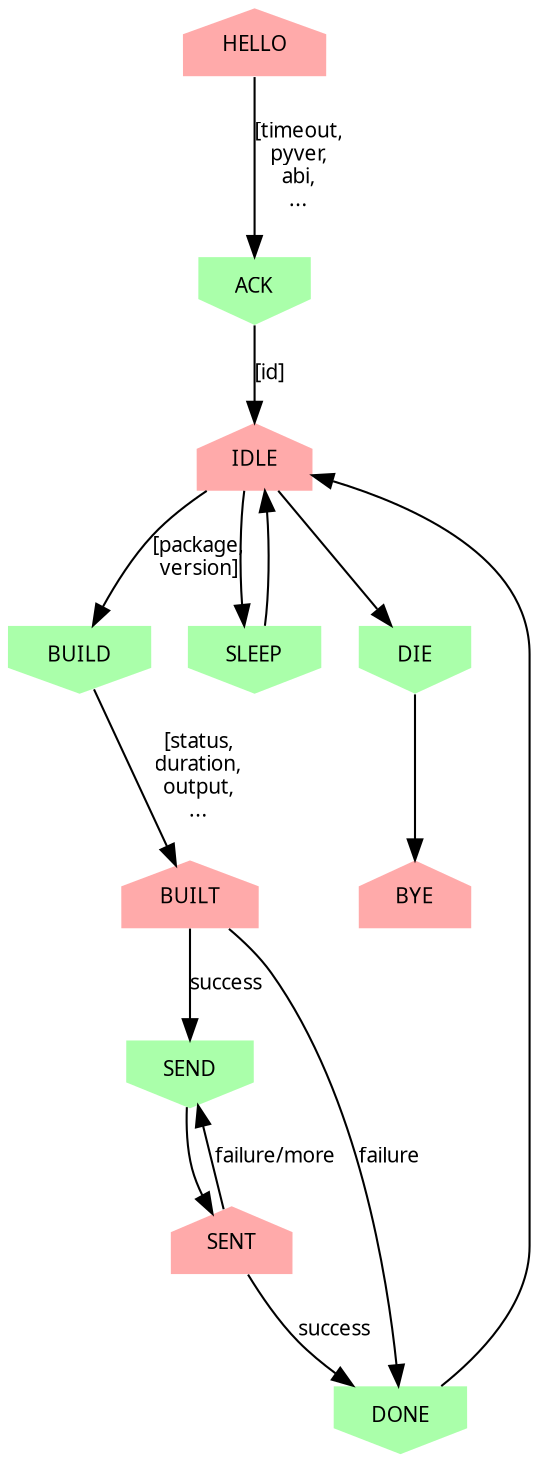digraph slave {
    /* Sent messages */
    node [shape=house, fontname=Sans, fontsize=10, style=filled, fillcolor="#ffaaaa", penwidth=0];
    HELLO [label="HELLO"];
    IDLE;
    BUILT;
    SENT;
    BYE [label="BYE"];

    /* Received messages */
    node [shape=invhouse, fontname=Sans, fontsize=10, style=filled, fillcolor="#aaffaa", penwidth=0];
    ACK [label="ACK"];
    BUILD;
    SEND;
    DONE;
    SLEEP;
    DIE [label="DIE"];

    /* Edges */
    edge [fontname=Sans, fontsize=10];
    HELLO->ACK [label="[timeout,\npyver,\nabi,\n..."];
    ACK->IDLE [label="[id]"];
    IDLE->BUILD [label="[package,\nversion]"];
    IDLE->SLEEP;
    IDLE->DIE;
    SLEEP->IDLE;
    BUILD->BUILT [label="[status,\nduration,\noutput,\n..."];
    BUILT->DONE [label="failure"];
    BUILT->SEND [label="success"];
    SEND->SENT;
    SENT->DONE [label="success"];
    SENT->SEND [label="failure/more"];
    DONE->IDLE;
    DIE->BYE;
}
